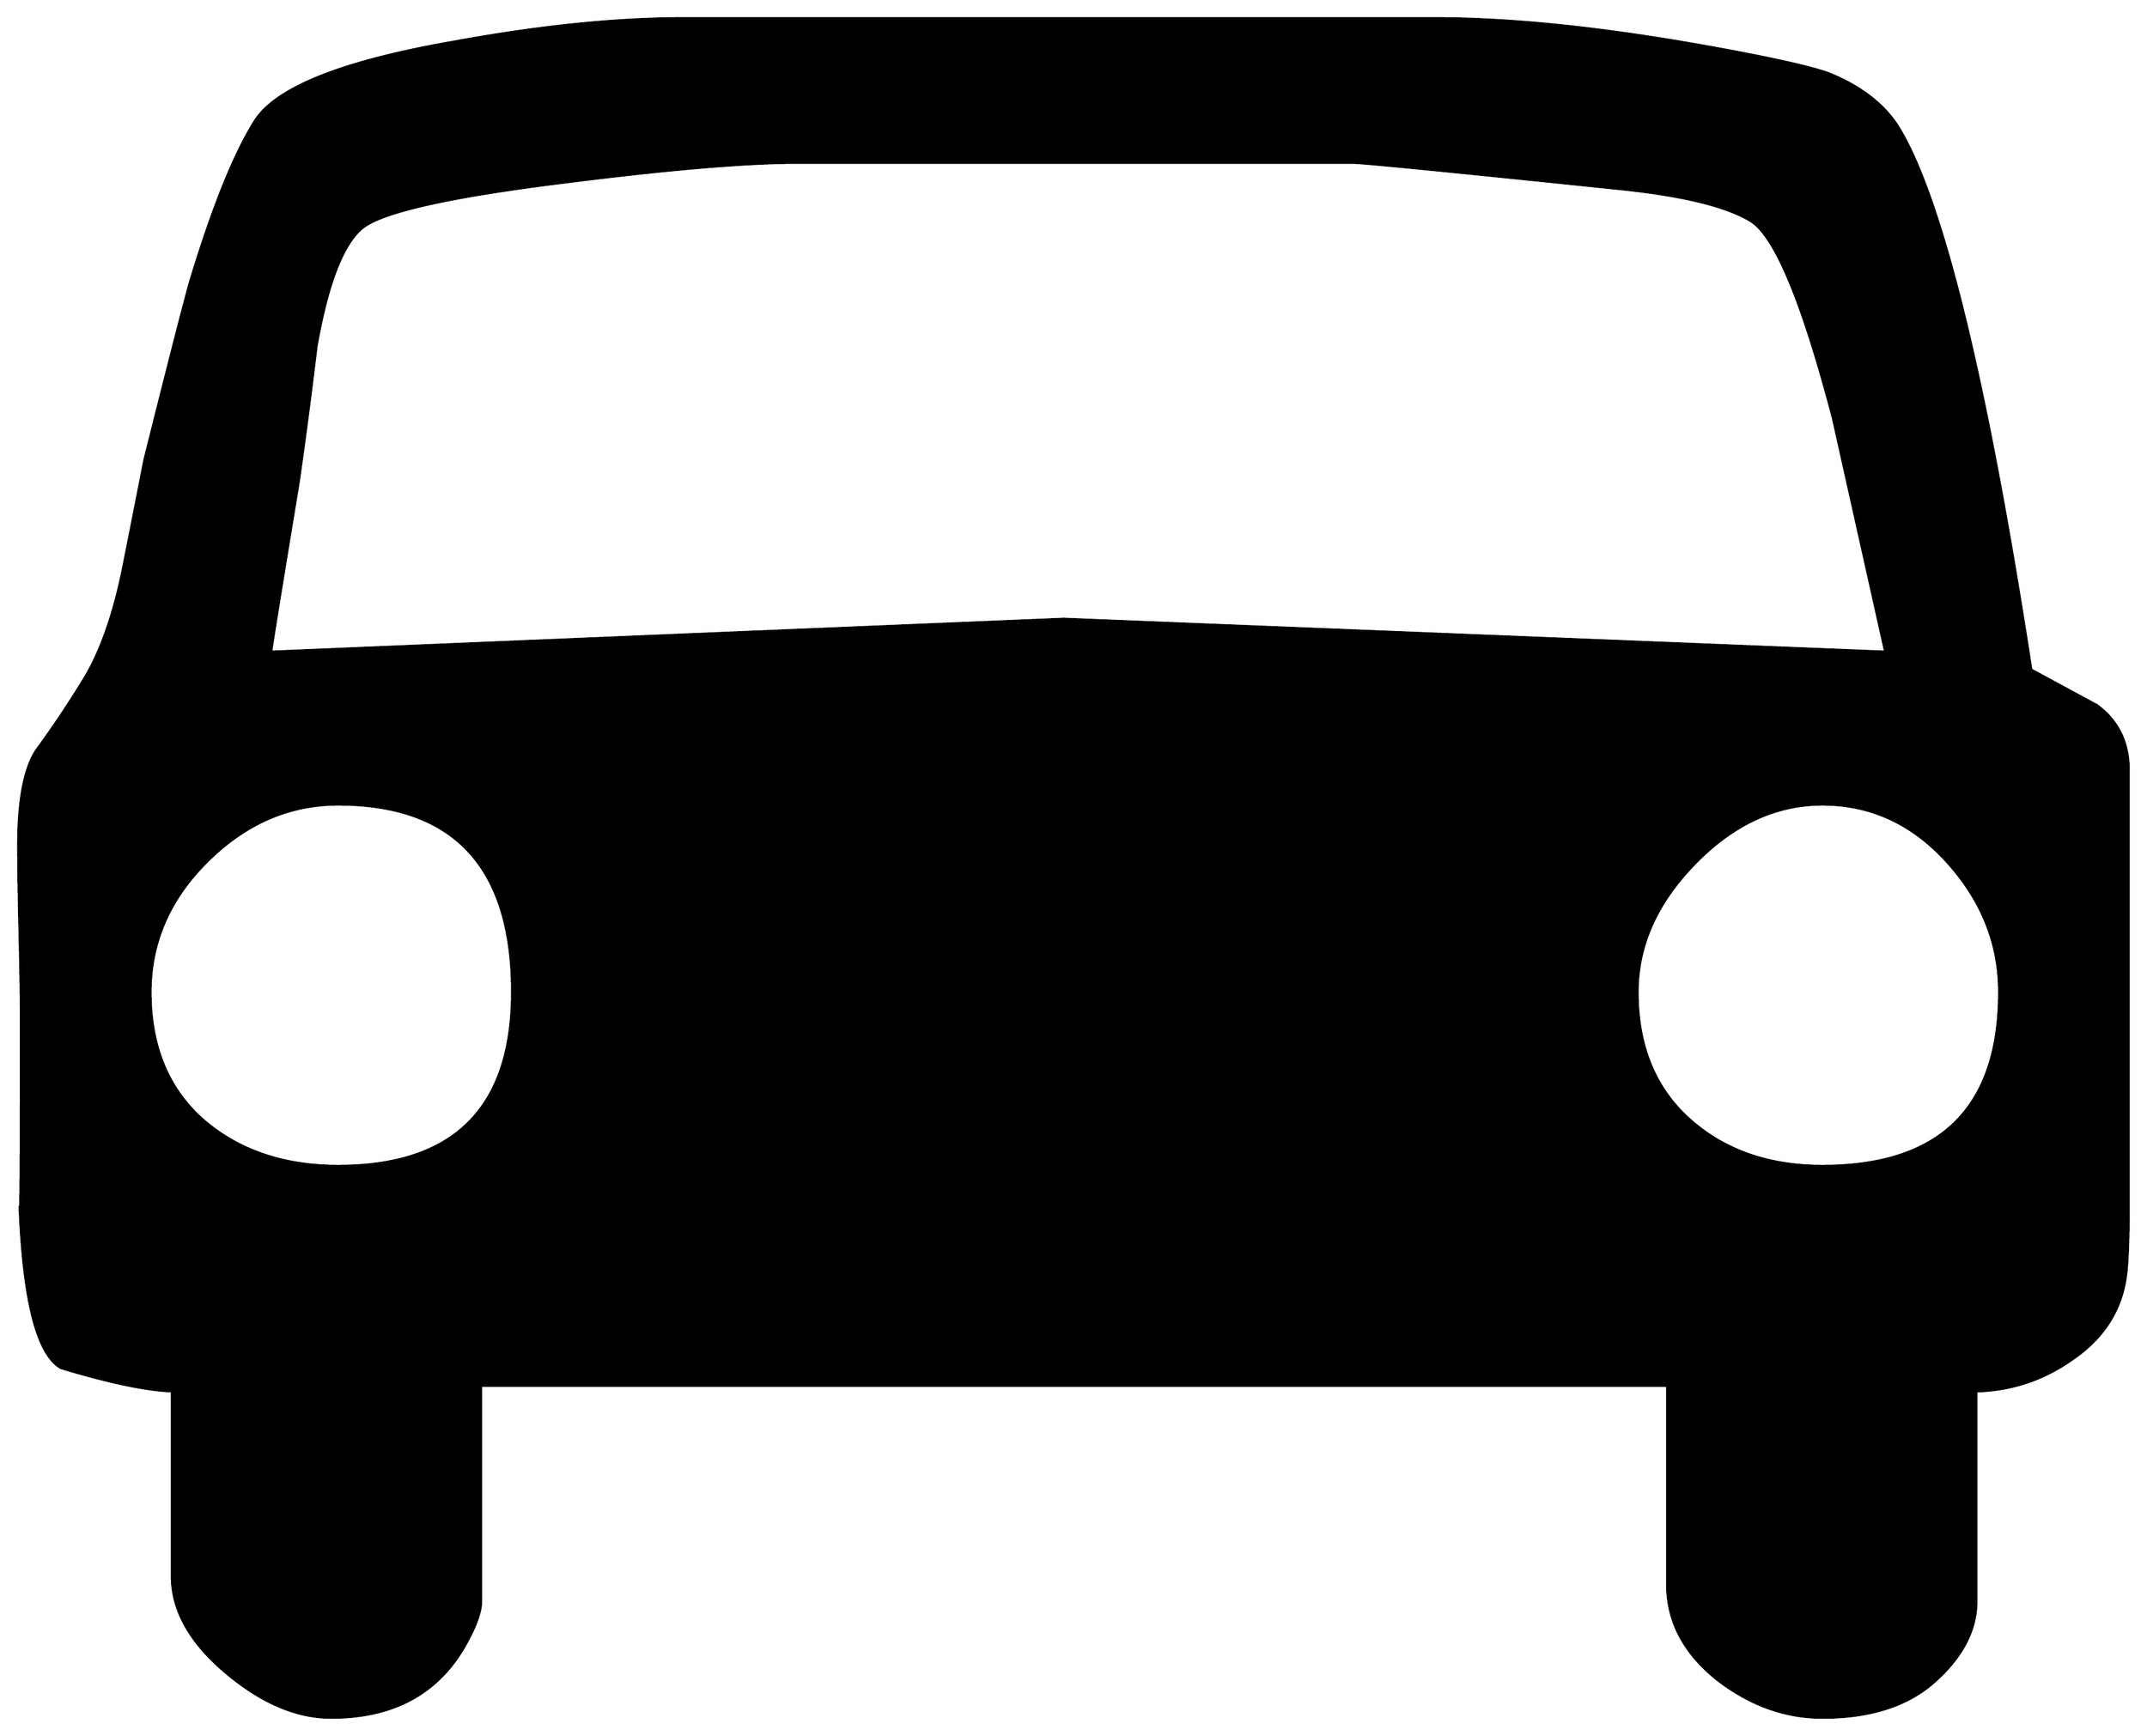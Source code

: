 


\begin{tikzpicture}[y=0.80pt, x=0.80pt, yscale=-1.0, xscale=1.0, inner sep=0pt, outer sep=0pt]
\begin{scope}[shift={(100.0,1743.0)},nonzero rule]
  \path[draw=.,fill=.,line width=1.600pt] (1620.0,-376.0) ..
    controls (1620.0,-350.0) and (1619.333,-332.0) ..
    (1618.0,-322.0) .. controls (1614.667,-297.333) and
    (1602.0,-277.333) .. (1580.0,-262.0) .. controls
    (1558.667,-246.667) and (1535.0,-238.667) .. (1509.0,-238.0) --
    (1509.0,-85.0) .. controls (1509.0,-63.0) and (1498.0,-42.667)
    .. (1476.0,-24.0) .. controls (1456.667,-8.0) and (1430.333,0.0)
    .. (1397.0,0.0) .. controls (1369.667,0.0) and (1344.0,-9.333)
    .. (1320.0,-28.0) .. controls (1296.0,-47.333) and
    (1284.0,-70.333) .. (1284.0,-97.0) -- (1284.0,-242.0) --
    (419.0,-242.0) -- (419.0,-85.0) .. controls (419.0,-77.0)
    and (415.0,-66.0) .. (407.0,-52.0) .. controls (387.0,-17.333)
    and (354.667,-0.0) .. (310.0,0.0) .. controls (284.667,0.0) and
    (259.0,-11.0) .. (233.0,-33.0) .. controls (207.0,-55.0) and
    (194.0,-78.333) .. (194.0,-103.0) -- (194.0,-238.0) ..
    controls (175.333,-238.667) and (148.333,-244.333) .. (113.0,-255.0)
    .. controls (95.667,-265.0) and (85.667,-304.333) .. (83.0,-373.0)
    .. controls (83.667,-358.333) and (84.0,-403.0) .. (84.0,-507.0)
    .. controls (84.0,-521.667) and (83.667,-543.0) .. (83.0,-571.0)
    .. controls (82.333,-599.667) and (82.0,-621.333) .. (82.0,-636.0)
    .. controls (82.0,-668.667) and (86.333,-691.667) .. (95.0,-705.0)
    .. controls (107.667,-722.333) and (119.667,-740.333) ..
    (131.0,-759.0) .. controls (142.333,-778.333) and (151.333,-804.0)
    .. (158.0,-836.0) .. controls (163.333,-862.667) and
    (168.667,-889.667) .. (174.0,-917.0) .. controls (190.667,-983.667)
    and (201.667,-1026.667) .. (207.0,-1046.0) .. controls
    (223.667,-1101.333) and (239.667,-1141.0) .. (255.0,-1165.0) ..
    controls (271.0,-1189.0) and (319.333,-1208.0) ..
    (400.0,-1222.0) .. controls (462.0,-1233.333) and
    (517.333,-1239.0) .. (566.0,-1239.0) -- (1115.0,-1239.0) ..
    controls (1176.333,-1239.0) and (1250.333,-1230.667) ..
    (1337.0,-1214.0) .. controls (1368.333,-1208.0) and
    (1389.667,-1203.0) .. (1401.0,-1199.0) .. controls
    (1424.333,-1189.667) and (1441.333,-1176.667) .. (1452.0,-1160.0) ..
    controls (1484.0,-1108.0) and (1516.333,-976.0) ..
    (1549.0,-764.0) .. controls (1565.0,-755.333) and
    (1581.0,-746.667) .. (1597.0,-738.0) .. controls
    (1612.333,-726.667) and (1620.0,-711.0) .. (1620.0,-691.0) --
    (1620.0,-376.0) -- cycle(1526.0,-529.0) .. controls
    (1526.0,-564.333) and (1513.333,-596.0) .. (1488.0,-624.0) ..
    controls (1462.667,-652.0) and (1432.333,-666.0) ..
    (1397.0,-666.0) .. controls (1363.0,-666.0) and
    (1332.0,-651.667) .. (1304.0,-623.0) .. controls
    (1276.0,-594.333) and (1262.0,-563.0) .. (1262.0,-529.0) ..
    controls (1262.0,-489.667) and (1274.667,-458.667) ..
    (1300.0,-436.0) .. controls (1325.333,-413.333) and
    (1357.667,-402.0) .. (1397.0,-402.0) .. controls
    (1483.0,-402.0) and (1526.0,-444.333) .. (1526.0,-529.0) --
    cycle(1443.0,-777.0) .. controls (1430.333,-833.667) and
    (1417.667,-890.333) .. (1405.0,-947.0) .. controls
    (1382.333,-1033.667) and (1362.0,-1082.0) .. (1344.0,-1092.0) ..
    controls (1326.0,-1102.667) and (1294.0,-1110.333) ..
    (1248.0,-1115.0) .. controls (1126.0,-1127.667) and
    (1061.667,-1134.0) .. (1055.0,-1134.0) -- (649.0,-1134.0) ..
    controls (612.333,-1134.0) and (557.0,-1129.333) ..
    (483.0,-1120.0) .. controls (396.333,-1109.333) and
    (346.0,-1098.0) .. (332.0,-1086.0) .. controls
    (318.0,-1074.0) and (307.0,-1045.333) .. (299.0,-1000.0) ..
    controls (295.0,-966.667) and (290.667,-933.667) .. (286.0,-901.0)
    .. controls (272.667,-820.333) and (266.0,-779.0) ..
    (266.0,-777.0) -- (651.0,-793.0) .. controls (779.667,-798.333)
    and (844.0,-801.0) .. (844.0,-801.0) .. controls
    (844.0,-801.0) and (910.667,-798.333) .. (1044.0,-793.0) --
    (1443.0,-777.0) -- cycle(442.0,-529.0) .. controls
    (442.0,-620.333) and (399.667,-666.0) .. (315.0,-666.0) ..
    controls (279.0,-666.0) and (247.0,-652.0) .. (219.0,-624.0)
    .. controls (191.667,-596.667) and (178.0,-565.0) ..
    (178.0,-529.0) .. controls (178.0,-489.667) and (190.667,-458.667)
    .. (216.0,-436.0) .. controls (242.0,-413.333) and
    (275.0,-402.0) .. (315.0,-402.0) .. controls (399.667,-402.0)
    and (442.0,-444.333) .. (442.0,-529.0) -- cycle;
\end{scope}

\end{tikzpicture}

